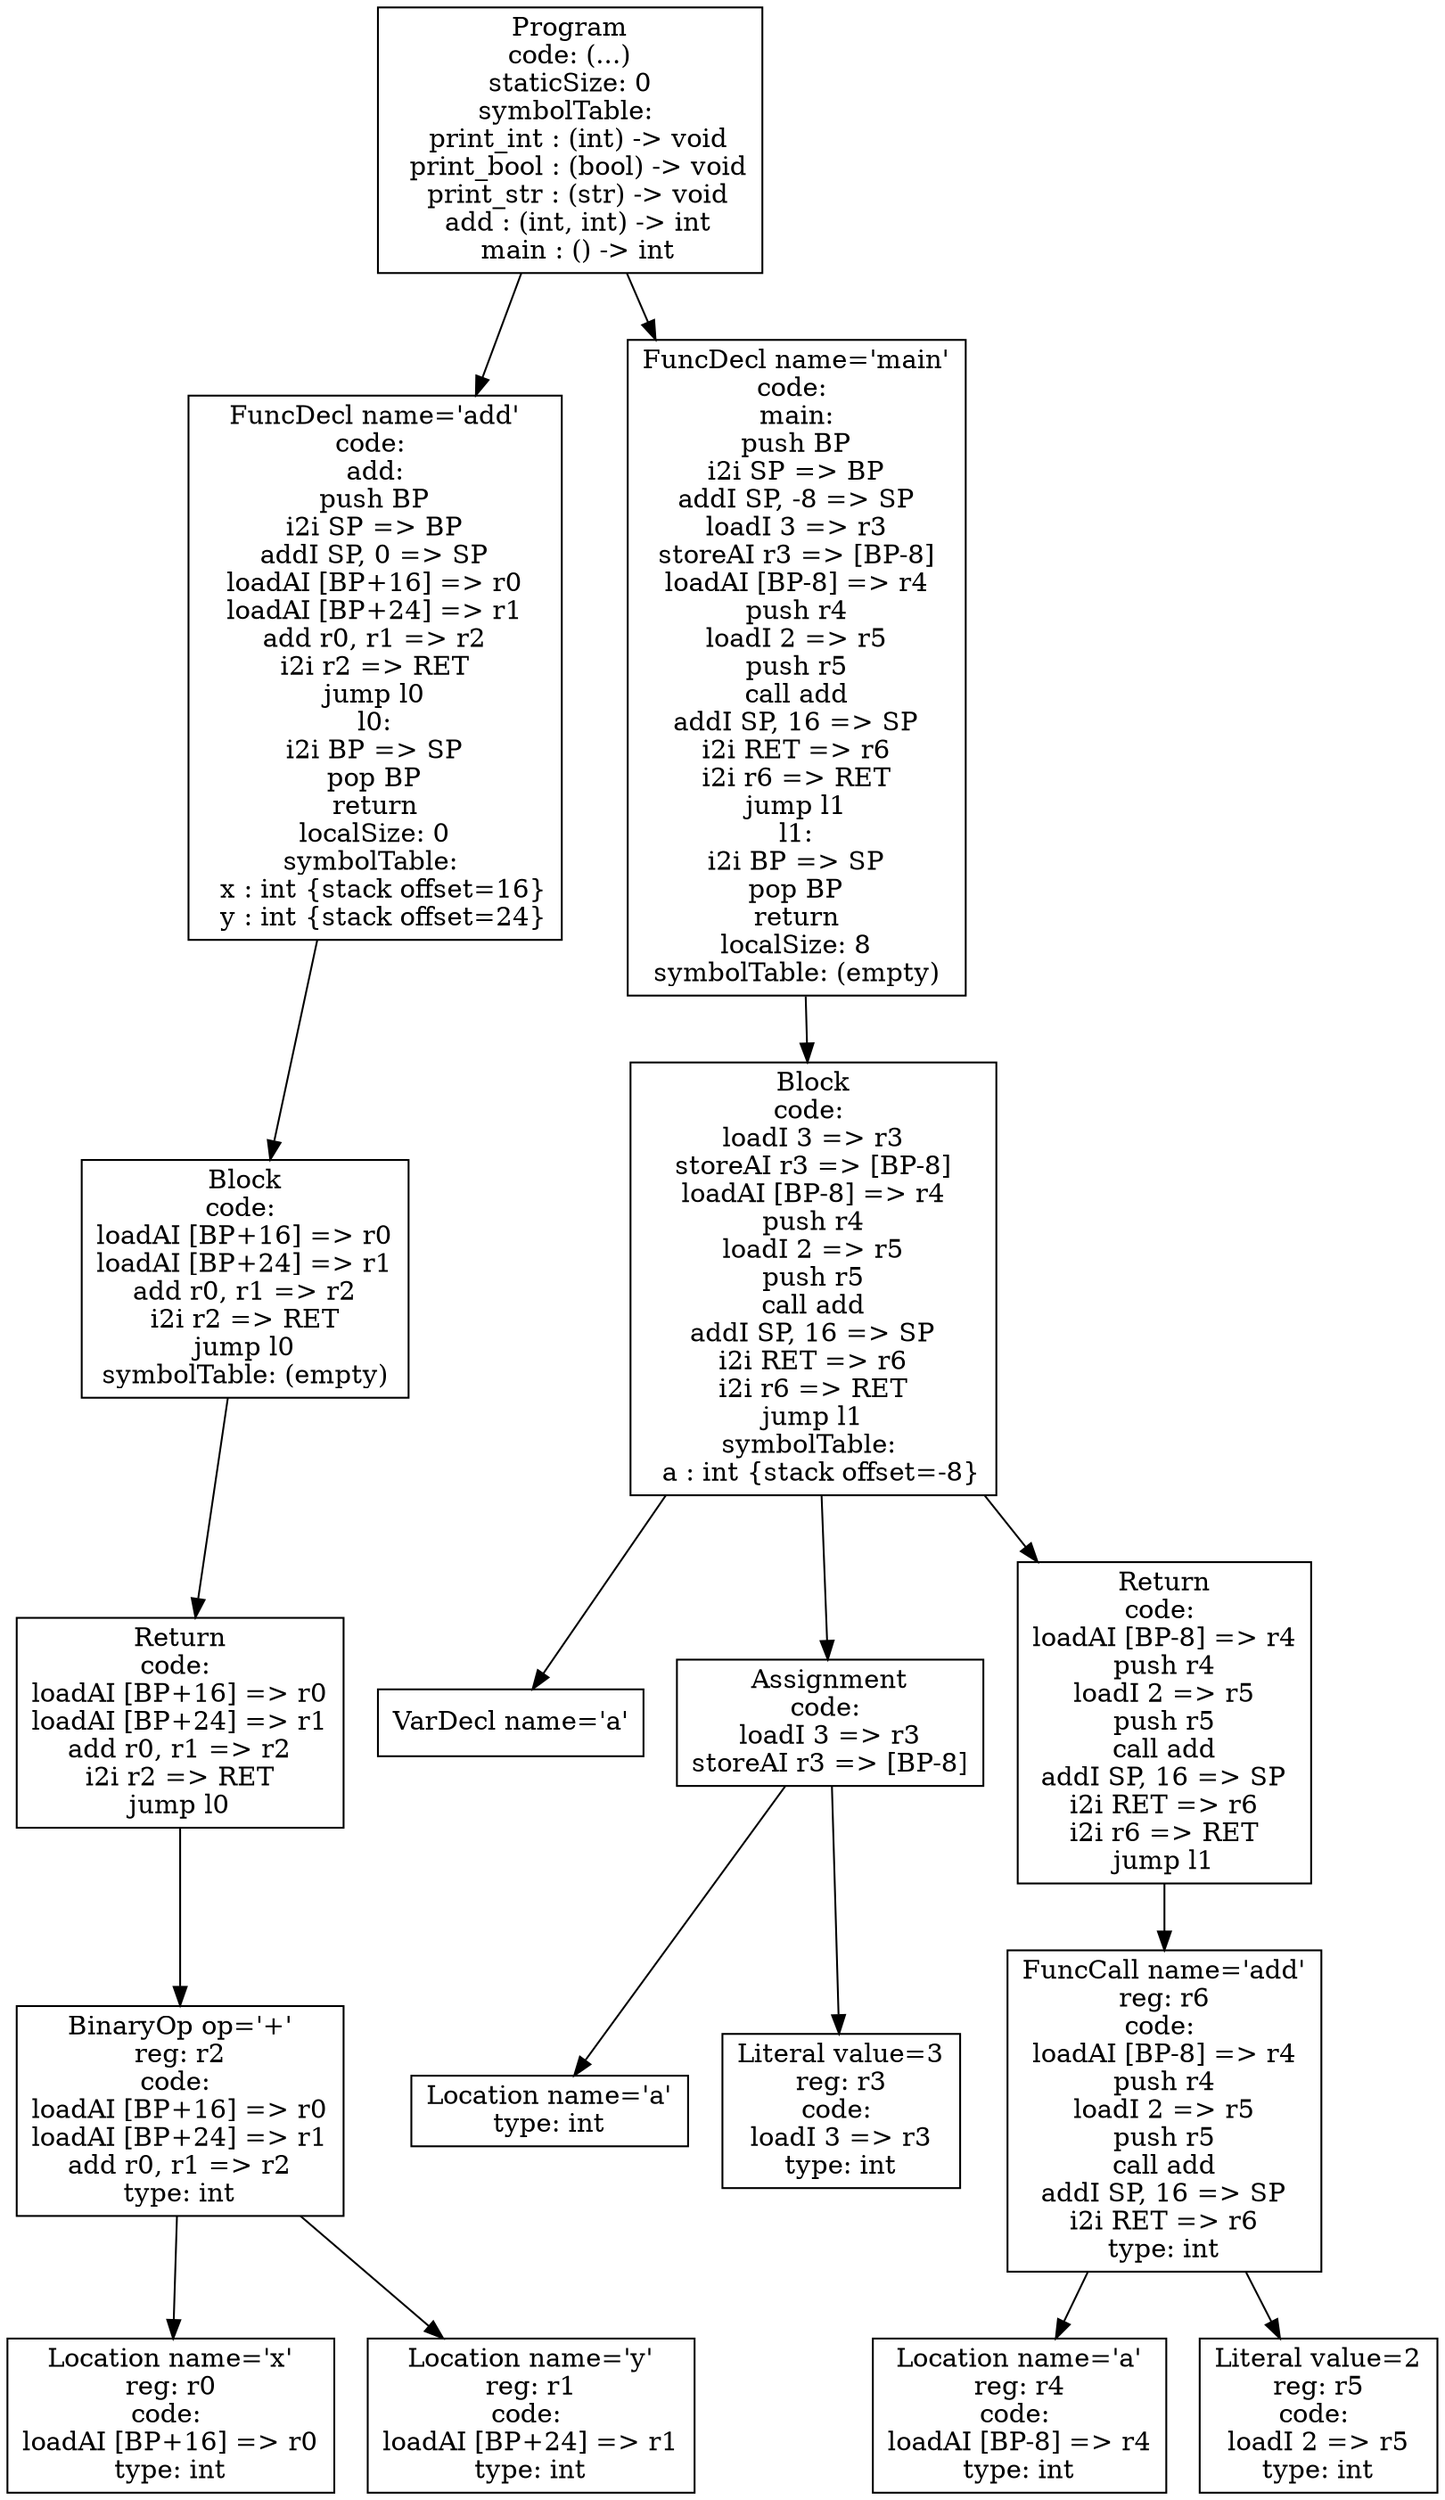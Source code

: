 digraph AST {
5 [shape=box, label="Location name='x'\nreg: r0\ncode: \nloadAI [BP+16] => r0\ntype: int"];
6 [shape=box, label="Location name='y'\nreg: r1\ncode: \nloadAI [BP+24] => r1\ntype: int"];
4 [shape=box, label="BinaryOp op='+'\nreg: r2\ncode: \nloadAI [BP+16] => r0\nloadAI [BP+24] => r1\nadd r0, r1 => r2\ntype: int"];
4 -> 5;
4 -> 6;
3 [shape=box, label="Return\ncode: \nloadAI [BP+16] => r0\nloadAI [BP+24] => r1\nadd r0, r1 => r2\ni2i r2 => RET\njump l0"];
3 -> 4;
2 [shape=box, label="Block\ncode: \nloadAI [BP+16] => r0\nloadAI [BP+24] => r1\nadd r0, r1 => r2\ni2i r2 => RET\njump l0\nsymbolTable: (empty)"];
2 -> 3;
1 [shape=box, label="FuncDecl name='add'\ncode: \nadd:\npush BP\ni2i SP => BP\naddI SP, 0 => SP\nloadAI [BP+16] => r0\nloadAI [BP+24] => r1\nadd r0, r1 => r2\ni2i r2 => RET\njump l0\nl0:\ni2i BP => SP\npop BP\nreturn\nlocalSize: 0\nsymbolTable: \n  x : int {stack offset=16}\n  y : int {stack offset=24}"];
1 -> 2;
9 [shape=box, label="VarDecl name='a'"];
11 [shape=box, label="Location name='a'\ntype: int"];
12 [shape=box, label="Literal value=3\nreg: r3\ncode: \nloadI 3 => r3\ntype: int"];
10 [shape=box, label="Assignment\ncode: \nloadI 3 => r3\nstoreAI r3 => [BP-8]"];
10 -> 11;
10 -> 12;
15 [shape=box, label="Location name='a'\nreg: r4\ncode: \nloadAI [BP-8] => r4\ntype: int"];
16 [shape=box, label="Literal value=2\nreg: r5\ncode: \nloadI 2 => r5\ntype: int"];
14 [shape=box, label="FuncCall name='add'\nreg: r6\ncode: \nloadAI [BP-8] => r4\npush r4\nloadI 2 => r5\npush r5\ncall add\naddI SP, 16 => SP\ni2i RET => r6\ntype: int"];
14 -> 15;
14 -> 16;
13 [shape=box, label="Return\ncode: \nloadAI [BP-8] => r4\npush r4\nloadI 2 => r5\npush r5\ncall add\naddI SP, 16 => SP\ni2i RET => r6\ni2i r6 => RET\njump l1"];
13 -> 14;
8 [shape=box, label="Block\ncode: \nloadI 3 => r3\nstoreAI r3 => [BP-8]\nloadAI [BP-8] => r4\npush r4\nloadI 2 => r5\npush r5\ncall add\naddI SP, 16 => SP\ni2i RET => r6\ni2i r6 => RET\njump l1\nsymbolTable: \n  a : int {stack offset=-8}"];
8 -> 9;
8 -> 10;
8 -> 13;
7 [shape=box, label="FuncDecl name='main'\ncode: \nmain:\npush BP\ni2i SP => BP\naddI SP, -8 => SP\nloadI 3 => r3\nstoreAI r3 => [BP-8]\nloadAI [BP-8] => r4\npush r4\nloadI 2 => r5\npush r5\ncall add\naddI SP, 16 => SP\ni2i RET => r6\ni2i r6 => RET\njump l1\nl1:\ni2i BP => SP\npop BP\nreturn\nlocalSize: 8\nsymbolTable: (empty)"];
7 -> 8;
0 [shape=box, label="Program\ncode: (...)\nstaticSize: 0\nsymbolTable: \n  print_int : (int) -> void\n  print_bool : (bool) -> void\n  print_str : (str) -> void\n  add : (int, int) -> int\n  main : () -> int"];
0 -> 1;
0 -> 7;
}

